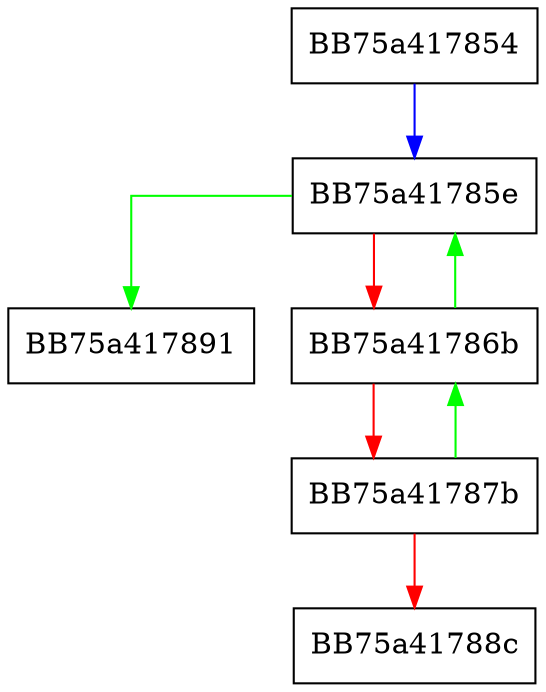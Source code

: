 digraph Signal {
  node [shape="box"];
  graph [splines=ortho];
  BB75a417854 -> BB75a41785e [color="blue"];
  BB75a41785e -> BB75a417891 [color="green"];
  BB75a41785e -> BB75a41786b [color="red"];
  BB75a41786b -> BB75a41785e [color="green"];
  BB75a41786b -> BB75a41787b [color="red"];
  BB75a41787b -> BB75a41786b [color="green"];
  BB75a41787b -> BB75a41788c [color="red"];
}